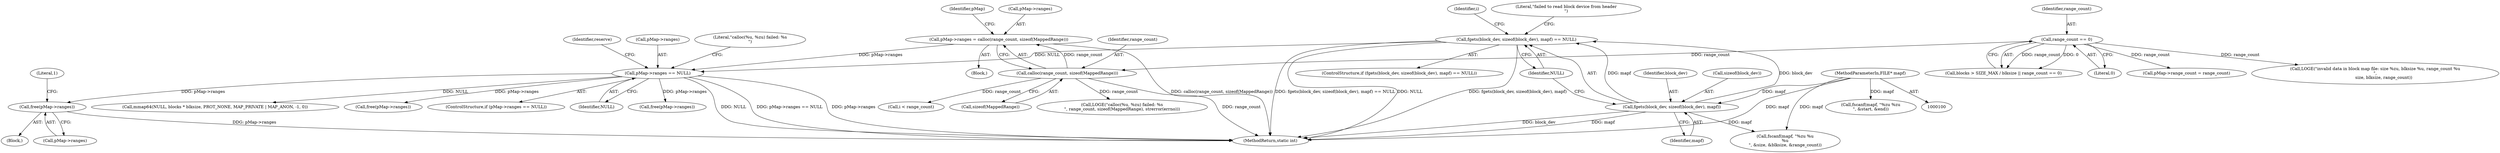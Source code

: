 digraph "0_Android_28a566f7731b4cb76d2a9ba16d997ac5aeb07dad@pointer" {
"1000261" [label="(Call,free(pMap->ranges))"];
"1000221" [label="(Call,pMap->ranges == NULL)"];
"1000212" [label="(Call,pMap->ranges = calloc(range_count, sizeof(MappedRange)))"];
"1000216" [label="(Call,calloc(range_count, sizeof(MappedRange)))"];
"1000195" [label="(Call,range_count == 0)"];
"1000111" [label="(Call,fgets(block_dev, sizeof(block_dev), mapf) == NULL)"];
"1000112" [label="(Call,fgets(block_dev, sizeof(block_dev), mapf))"];
"1000101" [label="(MethodParameterIn,FILE* mapf)"];
"1000197" [label="(Literal,0)"];
"1000126" [label="(Identifier,i)"];
"1000196" [label="(Identifier,range_count)"];
"1000220" [label="(ControlStructure,if (pMap->ranges == NULL))"];
"1000475" [label="(MethodReturn,static int)"];
"1000221" [label="(Call,pMap->ranges == NULL)"];
"1000267" [label="(Literal,1)"];
"1000314" [label="(Call,i < range_count)"];
"1000223" [label="(Identifier,pMap)"];
"1000212" [label="(Call,pMap->ranges = calloc(range_count, sizeof(MappedRange)))"];
"1000256" [label="(Block,)"];
"1000222" [label="(Call,pMap->ranges)"];
"1000225" [label="(Identifier,NULL)"];
"1000111" [label="(Call,fgets(block_dev, sizeof(block_dev), mapf) == NULL)"];
"1000213" [label="(Call,pMap->ranges)"];
"1000117" [label="(Identifier,NULL)"];
"1000189" [label="(Call,blocks > SIZE_MAX / blksize || range_count == 0)"];
"1000110" [label="(ControlStructure,if (fgets(block_dev, sizeof(block_dev), mapf) == NULL))"];
"1000113" [label="(Identifier,block_dev)"];
"1000120" [label="(Literal,\"failed to read block device from header\n\")"];
"1000101" [label="(MethodParameterIn,FILE* mapf)"];
"1000216" [label="(Call,calloc(range_count, sizeof(MappedRange)))"];
"1000289" [label="(Call,free(pMap->ranges))"];
"1000217" [label="(Identifier,range_count)"];
"1000240" [label="(Call,mmap64(NULL, blocks * blksize, PROT_NONE, MAP_PRIVATE | MAP_ANON, -1, 0))"];
"1000207" [label="(Call,pMap->range_count = range_count)"];
"1000112" [label="(Call,fgets(block_dev, sizeof(block_dev), mapf))"];
"1000103" [label="(Block,)"];
"1000451" [label="(Call,free(pMap->ranges))"];
"1000228" [label="(Literal,\"calloc(%u, %zu) failed: %s\n\")"];
"1000116" [label="(Identifier,mapf)"];
"1000195" [label="(Call,range_count == 0)"];
"1000114" [label="(Call,sizeof(block_dev))"];
"1000261" [label="(Call,free(pMap->ranges))"];
"1000218" [label="(Call,sizeof(MappedRange))"];
"1000150" [label="(Call,fscanf(mapf, \"%zu %u\n%u\n\", &size, &blksize, &range_count))"];
"1000262" [label="(Call,pMap->ranges)"];
"1000199" [label="(Call,LOGE(\"invalid data in block map file: size %zu, blksize %u, range_count %u\n\",\n             size, blksize, range_count))"];
"1000239" [label="(Identifier,reserve)"];
"1000324" [label="(Call,fscanf(mapf, \"%zu %zu\n\", &start, &end))"];
"1000227" [label="(Call,LOGE(\"calloc(%u, %zu) failed: %s\n\", range_count, sizeof(MappedRange), strerror(errno)))"];
"1000261" -> "1000256"  [label="AST: "];
"1000261" -> "1000262"  [label="CFG: "];
"1000262" -> "1000261"  [label="AST: "];
"1000267" -> "1000261"  [label="CFG: "];
"1000261" -> "1000475"  [label="DDG: pMap->ranges"];
"1000221" -> "1000261"  [label="DDG: pMap->ranges"];
"1000221" -> "1000220"  [label="AST: "];
"1000221" -> "1000225"  [label="CFG: "];
"1000222" -> "1000221"  [label="AST: "];
"1000225" -> "1000221"  [label="AST: "];
"1000228" -> "1000221"  [label="CFG: "];
"1000239" -> "1000221"  [label="CFG: "];
"1000221" -> "1000475"  [label="DDG: NULL"];
"1000221" -> "1000475"  [label="DDG: pMap->ranges == NULL"];
"1000221" -> "1000475"  [label="DDG: pMap->ranges"];
"1000212" -> "1000221"  [label="DDG: pMap->ranges"];
"1000111" -> "1000221"  [label="DDG: NULL"];
"1000221" -> "1000240"  [label="DDG: NULL"];
"1000221" -> "1000289"  [label="DDG: pMap->ranges"];
"1000221" -> "1000451"  [label="DDG: pMap->ranges"];
"1000212" -> "1000103"  [label="AST: "];
"1000212" -> "1000216"  [label="CFG: "];
"1000213" -> "1000212"  [label="AST: "];
"1000216" -> "1000212"  [label="AST: "];
"1000223" -> "1000212"  [label="CFG: "];
"1000212" -> "1000475"  [label="DDG: calloc(range_count, sizeof(MappedRange))"];
"1000216" -> "1000212"  [label="DDG: range_count"];
"1000216" -> "1000218"  [label="CFG: "];
"1000217" -> "1000216"  [label="AST: "];
"1000218" -> "1000216"  [label="AST: "];
"1000216" -> "1000475"  [label="DDG: range_count"];
"1000195" -> "1000216"  [label="DDG: range_count"];
"1000216" -> "1000227"  [label="DDG: range_count"];
"1000216" -> "1000314"  [label="DDG: range_count"];
"1000195" -> "1000189"  [label="AST: "];
"1000195" -> "1000197"  [label="CFG: "];
"1000196" -> "1000195"  [label="AST: "];
"1000197" -> "1000195"  [label="AST: "];
"1000189" -> "1000195"  [label="CFG: "];
"1000195" -> "1000189"  [label="DDG: range_count"];
"1000195" -> "1000189"  [label="DDG: 0"];
"1000195" -> "1000199"  [label="DDG: range_count"];
"1000195" -> "1000207"  [label="DDG: range_count"];
"1000111" -> "1000110"  [label="AST: "];
"1000111" -> "1000117"  [label="CFG: "];
"1000112" -> "1000111"  [label="AST: "];
"1000117" -> "1000111"  [label="AST: "];
"1000120" -> "1000111"  [label="CFG: "];
"1000126" -> "1000111"  [label="CFG: "];
"1000111" -> "1000475"  [label="DDG: NULL"];
"1000111" -> "1000475"  [label="DDG: fgets(block_dev, sizeof(block_dev), mapf)"];
"1000111" -> "1000475"  [label="DDG: fgets(block_dev, sizeof(block_dev), mapf) == NULL"];
"1000112" -> "1000111"  [label="DDG: block_dev"];
"1000112" -> "1000111"  [label="DDG: mapf"];
"1000112" -> "1000116"  [label="CFG: "];
"1000113" -> "1000112"  [label="AST: "];
"1000114" -> "1000112"  [label="AST: "];
"1000116" -> "1000112"  [label="AST: "];
"1000117" -> "1000112"  [label="CFG: "];
"1000112" -> "1000475"  [label="DDG: block_dev"];
"1000112" -> "1000475"  [label="DDG: mapf"];
"1000101" -> "1000112"  [label="DDG: mapf"];
"1000112" -> "1000150"  [label="DDG: mapf"];
"1000101" -> "1000100"  [label="AST: "];
"1000101" -> "1000475"  [label="DDG: mapf"];
"1000101" -> "1000150"  [label="DDG: mapf"];
"1000101" -> "1000324"  [label="DDG: mapf"];
}
